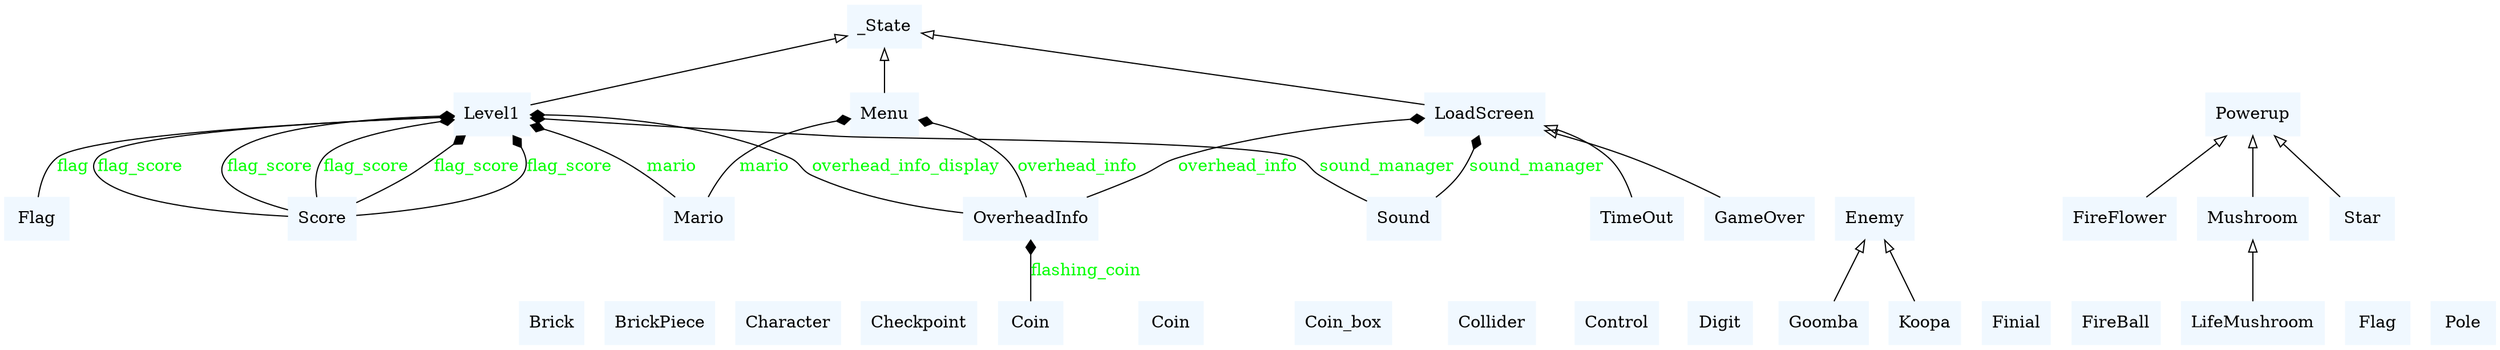 digraph "classes_SuperMarioLevel1" {
rankdir=BT
charset="utf-8"
"SuperMarioLevel1.data.components.bricks.Brick" [color="aliceblue", fontcolor="black", label=<Brick>, shape="record", style="filled"];
"SuperMarioLevel1.data.components.bricks.BrickPiece" [color="aliceblue", fontcolor="black", label=<BrickPiece>, shape="record", style="filled"];
"SuperMarioLevel1.data.components.info.Character" [color="aliceblue", fontcolor="black", label=<Character>, shape="record", style="filled"];
"SuperMarioLevel1.data.components.checkpoint.Checkpoint" [color="aliceblue", fontcolor="black", label=<Checkpoint>, shape="record", style="filled"];
"SuperMarioLevel1.data.components.flashing_coin.Coin" [color="aliceblue", fontcolor="black", label=<Coin>, shape="record", style="filled"];
"SuperMarioLevel1.data.components.coin.Coin" [color="aliceblue", fontcolor="black", label=<Coin>, shape="record", style="filled"];
"SuperMarioLevel1.data.components.coin_box.Coin_box" [color="aliceblue", fontcolor="black", label=<Coin_box>, shape="record", style="filled"];
"SuperMarioLevel1.data.components.collider.Collider" [color="aliceblue", fontcolor="black", label=<Collider>, shape="record", style="filled"];
"SuperMarioLevel1.data.tools.Control" [color="aliceblue", fontcolor="black", label=<Control>, shape="record", style="filled"];
"SuperMarioLevel1.data.components.score.Digit" [color="aliceblue", fontcolor="black", label=<Digit>, shape="record", style="filled"];
"SuperMarioLevel1.data.components.enemies.Enemy" [color="aliceblue", fontcolor="black", label=<Enemy>, shape="record", style="filled"];
"SuperMarioLevel1.data.components.flagpole.Finial" [color="aliceblue", fontcolor="black", label=<Finial>, shape="record", style="filled"];
"SuperMarioLevel1.data.components.powerups.FireBall" [color="aliceblue", fontcolor="black", label=<FireBall>, shape="record", style="filled"];
"SuperMarioLevel1.data.components.powerups.FireFlower" [color="aliceblue", fontcolor="black", label=<FireFlower>, shape="record", style="filled"];
"SuperMarioLevel1.data.components.castle_flag.Flag" [color="aliceblue", fontcolor="black", label=<Flag>, shape="record", style="filled"];
"SuperMarioLevel1.data.components.flagpole.Flag" [color="aliceblue", fontcolor="black", label=<Flag>, shape="record", style="filled"];
"SuperMarioLevel1.data.states.load_screen.GameOver" [color="aliceblue", fontcolor="black", label=<GameOver>, shape="record", style="filled"];
"SuperMarioLevel1.data.components.enemies.Goomba" [color="aliceblue", fontcolor="black", label=<Goomba>, shape="record", style="filled"];
"SuperMarioLevel1.data.components.enemies.Koopa" [color="aliceblue", fontcolor="black", label=<Koopa>, shape="record", style="filled"];
"SuperMarioLevel1.data.states.level1.Level1" [color="aliceblue", fontcolor="black", label=<Level1>, shape="record", style="filled"];
"SuperMarioLevel1.data.components.powerups.LifeMushroom" [color="aliceblue", fontcolor="black", label=<LifeMushroom>, shape="record", style="filled"];
"SuperMarioLevel1.data.states.load_screen.LoadScreen" [color="aliceblue", fontcolor="black", label=<LoadScreen>, shape="record", style="filled"];
"SuperMarioLevel1.data.components.mario.Mario" [color="aliceblue", fontcolor="black", label=<Mario>, shape="record", style="filled"];
"SuperMarioLevel1.data.states.main_menu.Menu" [color="aliceblue", fontcolor="black", label=<Menu>, shape="record", style="filled"];
"SuperMarioLevel1.data.components.powerups.Mushroom" [color="aliceblue", fontcolor="black", label=<Mushroom>, shape="record", style="filled"];
"SuperMarioLevel1.data.components.info.OverheadInfo" [color="aliceblue", fontcolor="black", label=<OverheadInfo>, shape="record", style="filled"];
"SuperMarioLevel1.data.components.flagpole.Pole" [color="aliceblue", fontcolor="black", label=<Pole>, shape="record", style="filled"];
"SuperMarioLevel1.data.components.powerups.Powerup" [color="aliceblue", fontcolor="black", label=<Powerup>, shape="record", style="filled"];
"SuperMarioLevel1.data.components.score.Score" [color="aliceblue", fontcolor="black", label=<Score>, shape="record", style="filled"];
"SuperMarioLevel1.data.game_sound.Sound" [color="aliceblue", fontcolor="black", label=<Sound>, shape="record", style="filled"];
"SuperMarioLevel1.data.components.powerups.Star" [color="aliceblue", fontcolor="black", label=<Star>, shape="record", style="filled"];
"SuperMarioLevel1.data.states.load_screen.TimeOut" [color="aliceblue", fontcolor="black", label=<TimeOut>, shape="record", style="filled"];
"SuperMarioLevel1.data.tools._State" [color="aliceblue", fontcolor="black", label=<_State>, shape="record", style="filled"];
"SuperMarioLevel1.data.components.enemies.Goomba" -> "SuperMarioLevel1.data.components.enemies.Enemy" [arrowhead="empty", arrowtail="none"];
"SuperMarioLevel1.data.components.enemies.Koopa" -> "SuperMarioLevel1.data.components.enemies.Enemy" [arrowhead="empty", arrowtail="none"];
"SuperMarioLevel1.data.components.powerups.FireFlower" -> "SuperMarioLevel1.data.components.powerups.Powerup" [arrowhead="empty", arrowtail="none"];
"SuperMarioLevel1.data.components.powerups.LifeMushroom" -> "SuperMarioLevel1.data.components.powerups.Mushroom" [arrowhead="empty", arrowtail="none"];
"SuperMarioLevel1.data.components.powerups.Mushroom" -> "SuperMarioLevel1.data.components.powerups.Powerup" [arrowhead="empty", arrowtail="none"];
"SuperMarioLevel1.data.components.powerups.Star" -> "SuperMarioLevel1.data.components.powerups.Powerup" [arrowhead="empty", arrowtail="none"];
"SuperMarioLevel1.data.states.level1.Level1" -> "SuperMarioLevel1.data.tools._State" [arrowhead="empty", arrowtail="none"];
"SuperMarioLevel1.data.states.load_screen.GameOver" -> "SuperMarioLevel1.data.states.load_screen.LoadScreen" [arrowhead="empty", arrowtail="none"];
"SuperMarioLevel1.data.states.load_screen.LoadScreen" -> "SuperMarioLevel1.data.tools._State" [arrowhead="empty", arrowtail="none"];
"SuperMarioLevel1.data.states.load_screen.TimeOut" -> "SuperMarioLevel1.data.states.load_screen.LoadScreen" [arrowhead="empty", arrowtail="none"];
"SuperMarioLevel1.data.states.main_menu.Menu" -> "SuperMarioLevel1.data.tools._State" [arrowhead="empty", arrowtail="none"];
"SuperMarioLevel1.data.components.flagpole.Flag" -> "SuperMarioLevel1.data.states.level1.Level1" [arrowhead="diamond", arrowtail="none", fontcolor="green", label="flag", style="solid"];
"SuperMarioLevel1.data.components.flashing_coin.Coin" -> "SuperMarioLevel1.data.components.info.OverheadInfo" [arrowhead="diamond", arrowtail="none", fontcolor="green", label="flashing_coin", style="solid"];
"SuperMarioLevel1.data.components.info.OverheadInfo" -> "SuperMarioLevel1.data.states.level1.Level1" [arrowhead="diamond", arrowtail="none", fontcolor="green", label="overhead_info_display", style="solid"];
"SuperMarioLevel1.data.components.info.OverheadInfo" -> "SuperMarioLevel1.data.states.load_screen.LoadScreen" [arrowhead="diamond", arrowtail="none", fontcolor="green", label="overhead_info", style="solid"];
"SuperMarioLevel1.data.components.info.OverheadInfo" -> "SuperMarioLevel1.data.states.main_menu.Menu" [arrowhead="diamond", arrowtail="none", fontcolor="green", label="overhead_info", style="solid"];
"SuperMarioLevel1.data.components.mario.Mario" -> "SuperMarioLevel1.data.states.level1.Level1" [arrowhead="diamond", arrowtail="none", fontcolor="green", label="mario", style="solid"];
"SuperMarioLevel1.data.components.mario.Mario" -> "SuperMarioLevel1.data.states.main_menu.Menu" [arrowhead="diamond", arrowtail="none", fontcolor="green", label="mario", style="solid"];
"SuperMarioLevel1.data.components.score.Score" -> "SuperMarioLevel1.data.states.level1.Level1" [arrowhead="diamond", arrowtail="none", fontcolor="green", label="flag_score", style="solid"];
"SuperMarioLevel1.data.components.score.Score" -> "SuperMarioLevel1.data.states.level1.Level1" [arrowhead="diamond", arrowtail="none", fontcolor="green", label="flag_score", style="solid"];
"SuperMarioLevel1.data.components.score.Score" -> "SuperMarioLevel1.data.states.level1.Level1" [arrowhead="diamond", arrowtail="none", fontcolor="green", label="flag_score", style="solid"];
"SuperMarioLevel1.data.components.score.Score" -> "SuperMarioLevel1.data.states.level1.Level1" [arrowhead="diamond", arrowtail="none", fontcolor="green", label="flag_score", style="solid"];
"SuperMarioLevel1.data.components.score.Score" -> "SuperMarioLevel1.data.states.level1.Level1" [arrowhead="diamond", arrowtail="none", fontcolor="green", label="flag_score", style="solid"];
"SuperMarioLevel1.data.game_sound.Sound" -> "SuperMarioLevel1.data.states.level1.Level1" [arrowhead="diamond", arrowtail="none", fontcolor="green", label="sound_manager", style="solid"];
"SuperMarioLevel1.data.game_sound.Sound" -> "SuperMarioLevel1.data.states.load_screen.LoadScreen" [arrowhead="diamond", arrowtail="none", fontcolor="green", label="sound_manager", style="solid"];
}
